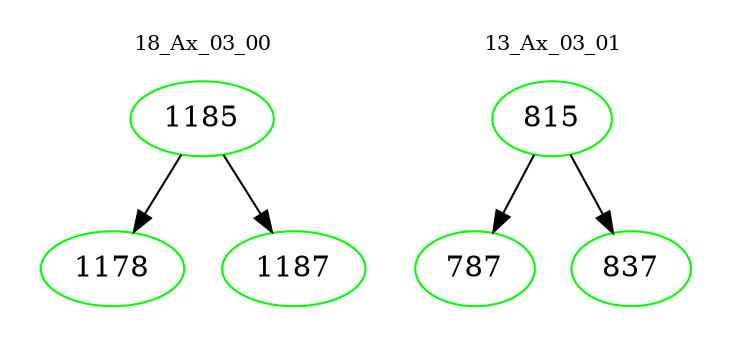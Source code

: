 digraph{
subgraph cluster_0 {
color = white
label = "18_Ax_03_00";
fontsize=10;
T0_1185 [label="1185", color="green"]
T0_1185 -> T0_1178 [color="black"]
T0_1178 [label="1178", color="green"]
T0_1185 -> T0_1187 [color="black"]
T0_1187 [label="1187", color="green"]
}
subgraph cluster_1 {
color = white
label = "13_Ax_03_01";
fontsize=10;
T1_815 [label="815", color="green"]
T1_815 -> T1_787 [color="black"]
T1_787 [label="787", color="green"]
T1_815 -> T1_837 [color="black"]
T1_837 [label="837", color="green"]
}
}

